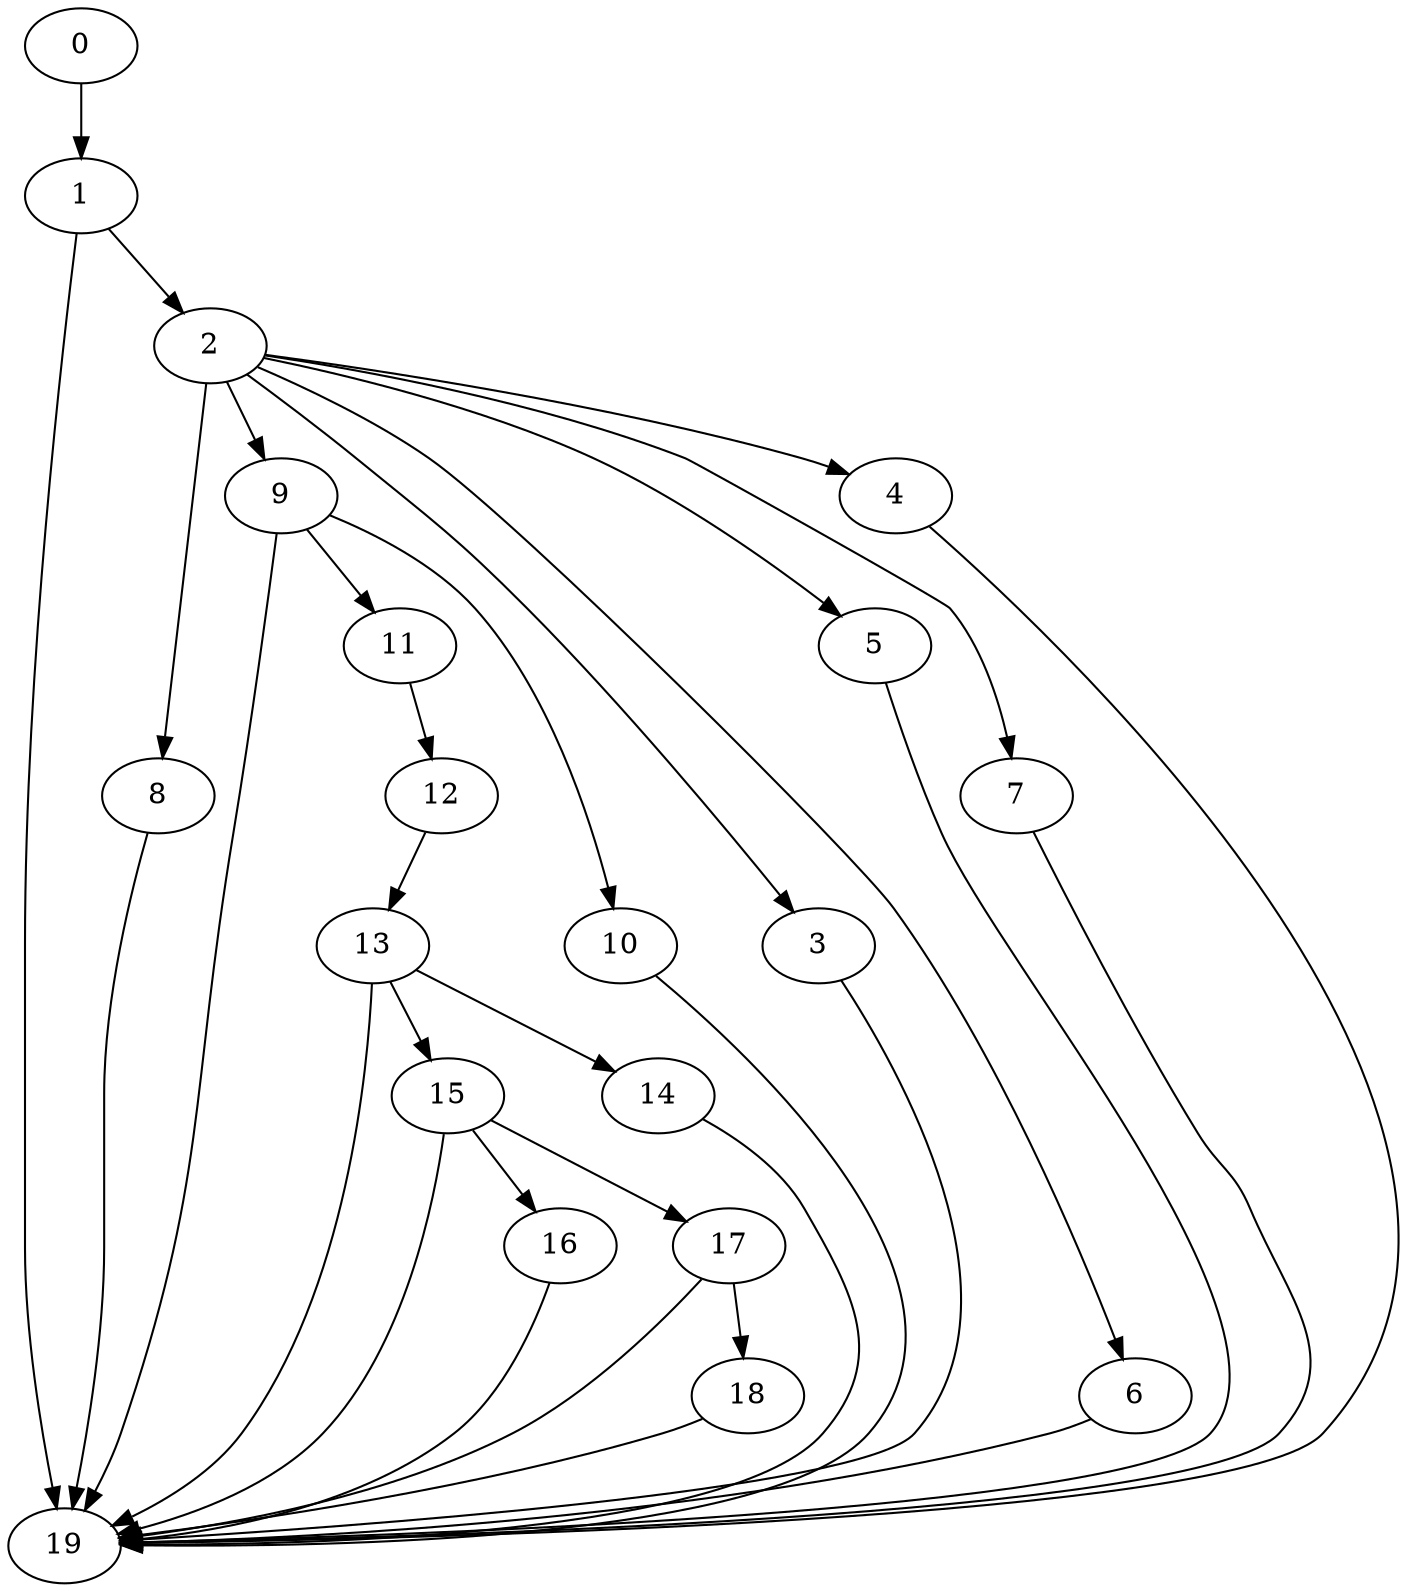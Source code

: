 strict digraph {


	"8" [  weight=0 ];

	"8" -> "19" [  weight=0 ];

	"9" [  weight=0 ];

	"9" -> "11" [  weight=0 ];

	"9" -> "19" [  weight=0 ];

	"9" -> "10" [  weight=0 ];

	"16" [  weight=0 ];

	"16" -> "19" [  weight=0 ];

	"1" [  weight=0 ];

	"1" -> "2" [  weight=0 ];

	"1" -> "19" [  weight=0 ];

	"3" [  weight=0 ];

	"3" -> "19" [  weight=0 ];

	"6" [  weight=0 ];

	"6" -> "19" [  weight=0 ];

	"0" [  weight=0 ];

	"0" -> "1" [  weight=0 ];

	"5" [  weight=0 ];

	"5" -> "19" [  weight=0 ];

	"15" [  weight=0 ];

	"15" -> "17" [  weight=0 ];

	"15" -> "19" [  weight=0 ];

	"15" -> "16" [  weight=0 ];

	"7" [  weight=0 ];

	"7" -> "19" [  weight=0 ];

	"17" [  weight=0 ];

	"17" -> "18" [  weight=0 ];

	"17" -> "19" [  weight=0 ];

	"10" [  weight=0 ];

	"10" -> "19" [  weight=0 ];

	"2" [  weight=0 ];

	"2" -> "5" [  weight=0 ];

	"2" -> "6" [  weight=0 ];

	"2" -> "7" [  weight=0 ];

	"2" -> "8" [  weight=0 ];

	"2" -> "9" [  weight=0 ];

	"2" -> "3" [  weight=0 ];

	"2" -> "4" [  weight=0 ];

	"4" [  weight=0 ];

	"4" -> "19" [  weight=0 ];

	"13" [  weight=0 ];

	"13" -> "15" [  weight=0 ];

	"13" -> "19" [  weight=0 ];

	"13" -> "14" [  weight=0 ];

	"12" [  weight=0 ];

	"12" -> "13" [  weight=0 ];

	"14" [  weight=0 ];

	"14" -> "19" [  weight=0 ];

	"11" [  weight=0 ];

	"11" -> "12" [  weight=0 ];

	"19" [  weight=0 ];

	"18" [  weight=0 ];

	"18" -> "19" [  weight=0 ];

}
